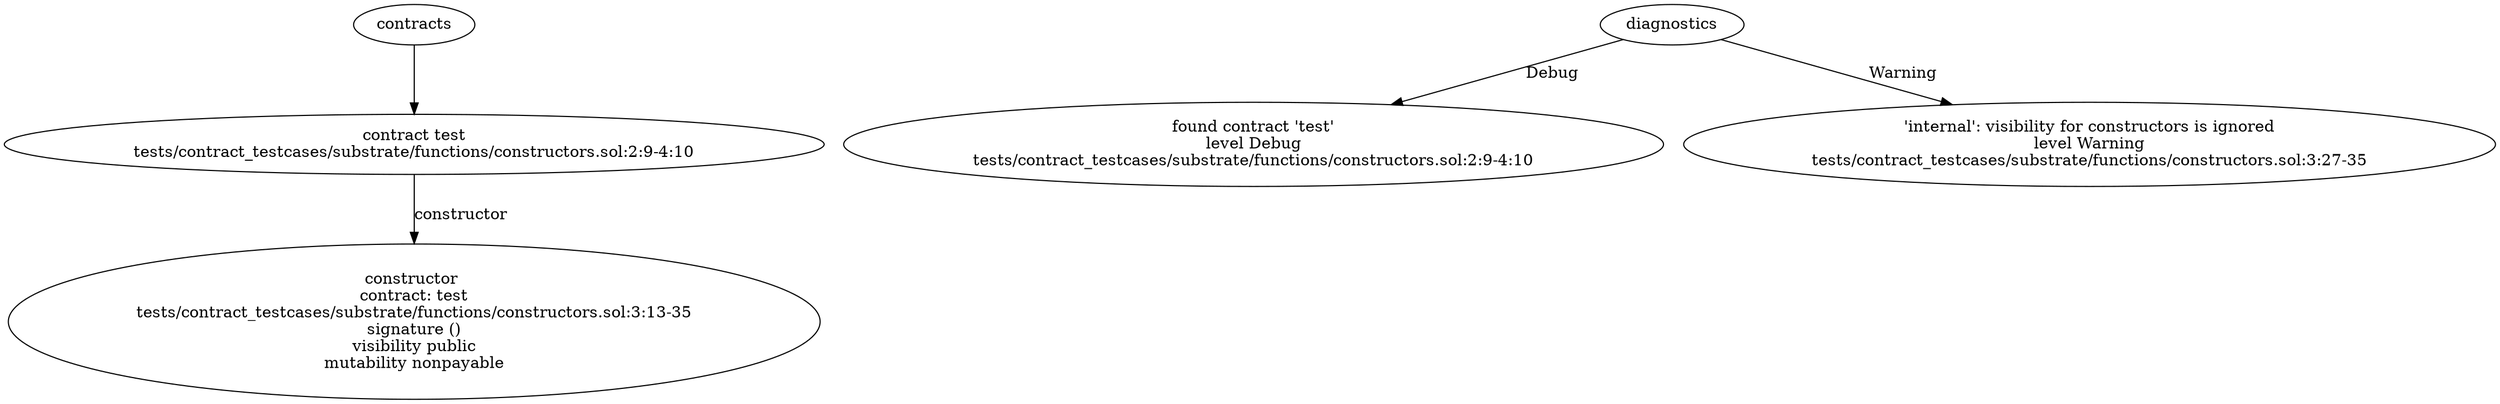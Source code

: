 strict digraph "tests/contract_testcases/substrate/functions/constructors.sol" {
	contract [label="contract test\ntests/contract_testcases/substrate/functions/constructors.sol:2:9-4:10"]
	node_2 [label="constructor \ncontract: test\ntests/contract_testcases/substrate/functions/constructors.sol:3:13-35\nsignature ()\nvisibility public\nmutability nonpayable"]
	diagnostic [label="found contract 'test'\nlevel Debug\ntests/contract_testcases/substrate/functions/constructors.sol:2:9-4:10"]
	diagnostic_5 [label="'internal': visibility for constructors is ignored\nlevel Warning\ntests/contract_testcases/substrate/functions/constructors.sol:3:27-35"]
	contracts -> contract
	contract -> node_2 [label="constructor"]
	diagnostics -> diagnostic [label="Debug"]
	diagnostics -> diagnostic_5 [label="Warning"]
}
